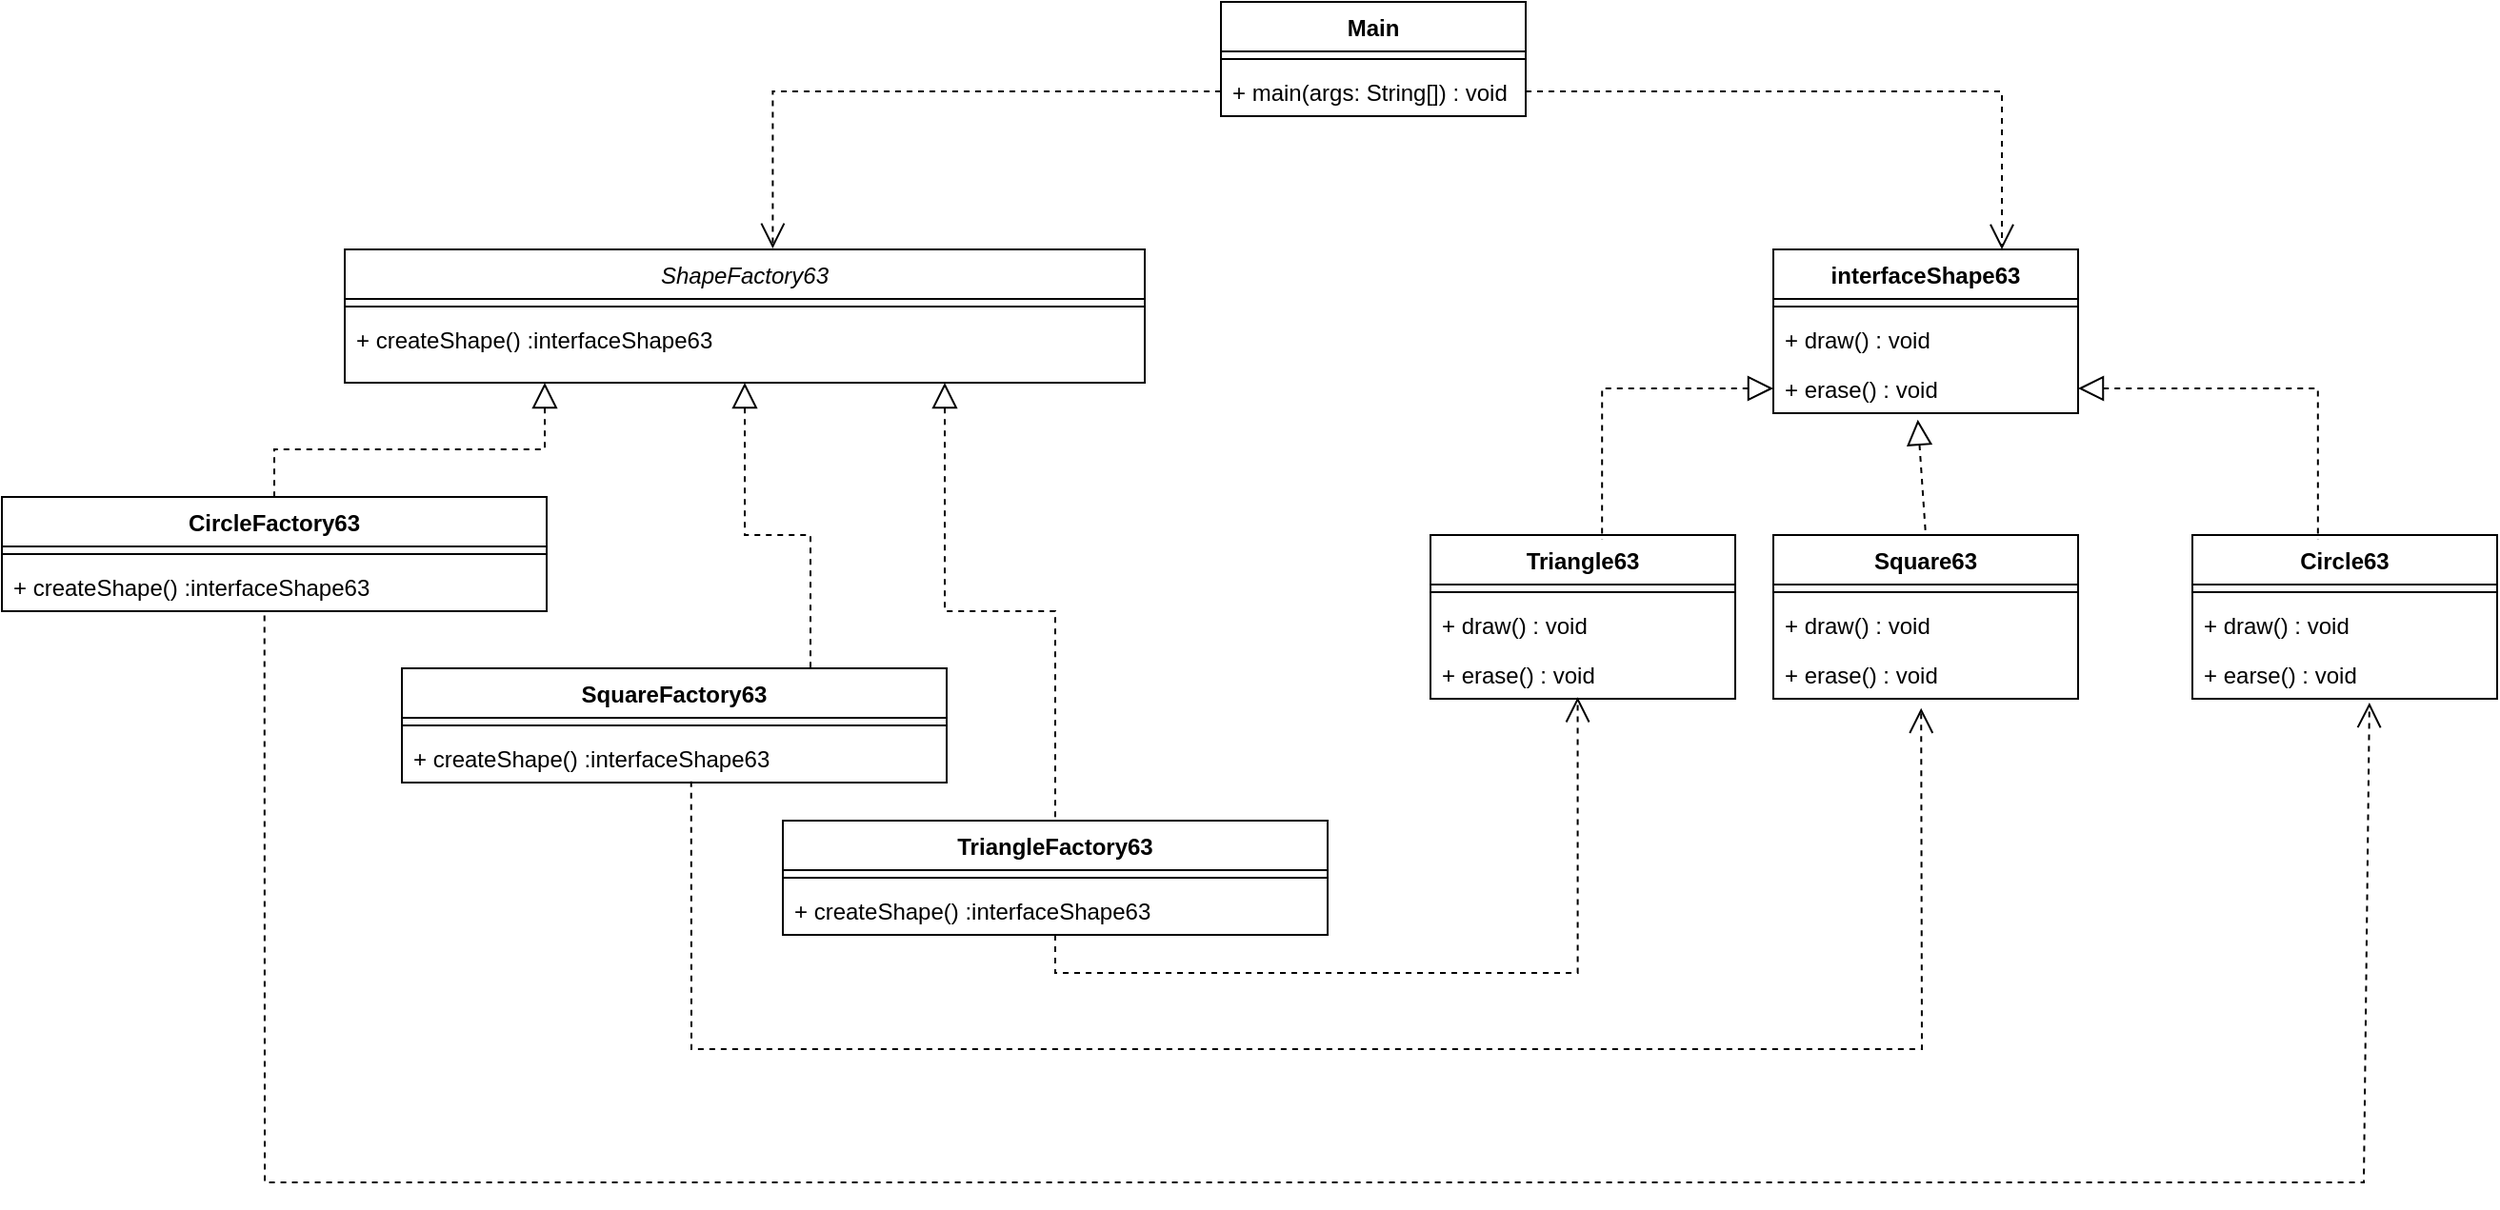 <mxfile version="22.0.4" type="github">
  <diagram name="第 1 页" id="aTlyOCwOD0PLgAW2hjc_">
    <mxGraphModel dx="1574" dy="2218" grid="1" gridSize="10" guides="1" tooltips="1" connect="1" arrows="1" fold="1" page="1" pageScale="1" pageWidth="827" pageHeight="1169" math="0" shadow="0">
      <root>
        <mxCell id="0" />
        <mxCell id="1" parent="0" />
        <mxCell id="cHZLpDIXw8lnNvU6dz6q-45" style="edgeStyle=orthogonalEdgeStyle;rounded=0;orthogonalLoop=1;jettySize=auto;html=1;exitX=0.25;exitY=1;exitDx=0;exitDy=0;startArrow=block;startFill=0;endArrow=none;endFill=0;dashed=1;endSize=11;startSize=11;" edge="1" parent="1" source="cHZLpDIXw8lnNvU6dz6q-1" target="cHZLpDIXw8lnNvU6dz6q-31">
          <mxGeometry relative="1" as="geometry" />
        </mxCell>
        <mxCell id="cHZLpDIXw8lnNvU6dz6q-46" style="edgeStyle=orthogonalEdgeStyle;rounded=0;orthogonalLoop=1;jettySize=auto;html=1;exitX=0.5;exitY=1;exitDx=0;exitDy=0;entryX=0.75;entryY=0;entryDx=0;entryDy=0;startArrow=block;startFill=0;endArrow=none;endFill=0;dashed=1;endSize=11;startSize=11;" edge="1" parent="1" source="cHZLpDIXw8lnNvU6dz6q-1" target="cHZLpDIXw8lnNvU6dz6q-35">
          <mxGeometry relative="1" as="geometry" />
        </mxCell>
        <mxCell id="cHZLpDIXw8lnNvU6dz6q-47" style="edgeStyle=orthogonalEdgeStyle;rounded=0;orthogonalLoop=1;jettySize=auto;html=1;exitX=0.75;exitY=1;exitDx=0;exitDy=0;entryX=0.5;entryY=0;entryDx=0;entryDy=0;startArrow=block;startFill=0;endArrow=none;endFill=0;dashed=1;startSize=11;" edge="1" parent="1" source="cHZLpDIXw8lnNvU6dz6q-1" target="cHZLpDIXw8lnNvU6dz6q-38">
          <mxGeometry relative="1" as="geometry" />
        </mxCell>
        <mxCell id="cHZLpDIXw8lnNvU6dz6q-1" value="ShapeFactory63" style="swimlane;fontStyle=2;align=center;verticalAlign=top;childLayout=stackLayout;horizontal=1;startSize=26;horizontalStack=0;resizeParent=1;resizeLast=0;collapsible=1;marginBottom=0;rounded=0;shadow=0;strokeWidth=1;" vertex="1" parent="1">
          <mxGeometry x="-190" y="30" width="420" height="70" as="geometry">
            <mxRectangle x="230" y="140" width="160" height="26" as="alternateBounds" />
          </mxGeometry>
        </mxCell>
        <mxCell id="cHZLpDIXw8lnNvU6dz6q-2" value="" style="line;html=1;strokeWidth=1;align=left;verticalAlign=middle;spacingTop=-1;spacingLeft=3;spacingRight=3;rotatable=0;labelPosition=right;points=[];portConstraint=eastwest;" vertex="1" parent="cHZLpDIXw8lnNvU6dz6q-1">
          <mxGeometry y="26" width="420" height="8" as="geometry" />
        </mxCell>
        <mxCell id="cHZLpDIXw8lnNvU6dz6q-3" value="+ createShape() :interfaceShape63" style="text;align=left;verticalAlign=top;spacingLeft=4;spacingRight=4;overflow=hidden;rotatable=0;points=[[0,0.5],[1,0.5]];portConstraint=eastwest;" vertex="1" parent="cHZLpDIXw8lnNvU6dz6q-1">
          <mxGeometry y="34" width="420" height="16" as="geometry" />
        </mxCell>
        <mxCell id="cHZLpDIXw8lnNvU6dz6q-4" value="Square63" style="swimlane;fontStyle=1;align=center;verticalAlign=top;childLayout=stackLayout;horizontal=1;startSize=26;horizontalStack=0;resizeParent=1;resizeParentMax=0;resizeLast=0;collapsible=1;marginBottom=0;whiteSpace=wrap;html=1;" vertex="1" parent="1">
          <mxGeometry x="560" y="180" width="160" height="86" as="geometry" />
        </mxCell>
        <mxCell id="cHZLpDIXw8lnNvU6dz6q-5" value="" style="line;strokeWidth=1;fillColor=none;align=left;verticalAlign=middle;spacingTop=-1;spacingLeft=3;spacingRight=3;rotatable=0;labelPosition=right;points=[];portConstraint=eastwest;strokeColor=inherit;" vertex="1" parent="cHZLpDIXw8lnNvU6dz6q-4">
          <mxGeometry y="26" width="160" height="8" as="geometry" />
        </mxCell>
        <mxCell id="cHZLpDIXw8lnNvU6dz6q-6" value="+&amp;nbsp;draw&lt;span style=&quot;background-color: initial;&quot;&gt;() : void&lt;/span&gt;" style="text;strokeColor=none;fillColor=none;align=left;verticalAlign=top;spacingLeft=4;spacingRight=4;overflow=hidden;rotatable=0;points=[[0,0.5],[1,0.5]];portConstraint=eastwest;whiteSpace=wrap;html=1;" vertex="1" parent="cHZLpDIXw8lnNvU6dz6q-4">
          <mxGeometry y="34" width="160" height="26" as="geometry" />
        </mxCell>
        <mxCell id="cHZLpDIXw8lnNvU6dz6q-7" value="+&amp;nbsp;erase&lt;span style=&quot;background-color: initial;&quot;&gt;() : void&lt;/span&gt;" style="text;strokeColor=none;fillColor=none;align=left;verticalAlign=top;spacingLeft=4;spacingRight=4;overflow=hidden;rotatable=0;points=[[0,0.5],[1,0.5]];portConstraint=eastwest;whiteSpace=wrap;html=1;" vertex="1" parent="cHZLpDIXw8lnNvU6dz6q-4">
          <mxGeometry y="60" width="160" height="26" as="geometry" />
        </mxCell>
        <mxCell id="cHZLpDIXw8lnNvU6dz6q-8" value="Triangle63" style="swimlane;fontStyle=1;align=center;verticalAlign=top;childLayout=stackLayout;horizontal=1;startSize=26;horizontalStack=0;resizeParent=1;resizeParentMax=0;resizeLast=0;collapsible=1;marginBottom=0;whiteSpace=wrap;html=1;" vertex="1" parent="1">
          <mxGeometry x="380" y="180" width="160" height="86" as="geometry" />
        </mxCell>
        <mxCell id="cHZLpDIXw8lnNvU6dz6q-9" value="" style="line;strokeWidth=1;fillColor=none;align=left;verticalAlign=middle;spacingTop=-1;spacingLeft=3;spacingRight=3;rotatable=0;labelPosition=right;points=[];portConstraint=eastwest;strokeColor=inherit;" vertex="1" parent="cHZLpDIXw8lnNvU6dz6q-8">
          <mxGeometry y="26" width="160" height="8" as="geometry" />
        </mxCell>
        <mxCell id="cHZLpDIXw8lnNvU6dz6q-10" value="+&amp;nbsp;draw&lt;span style=&quot;background-color: initial;&quot;&gt;() : void&lt;/span&gt;" style="text;strokeColor=none;fillColor=none;align=left;verticalAlign=top;spacingLeft=4;spacingRight=4;overflow=hidden;rotatable=0;points=[[0,0.5],[1,0.5]];portConstraint=eastwest;whiteSpace=wrap;html=1;" vertex="1" parent="cHZLpDIXw8lnNvU6dz6q-8">
          <mxGeometry y="34" width="160" height="26" as="geometry" />
        </mxCell>
        <mxCell id="cHZLpDIXw8lnNvU6dz6q-11" value="+&amp;nbsp;erase&lt;span style=&quot;background-color: initial;&quot;&gt;() : void&lt;/span&gt;" style="text;strokeColor=none;fillColor=none;align=left;verticalAlign=top;spacingLeft=4;spacingRight=4;overflow=hidden;rotatable=0;points=[[0,0.5],[1,0.5]];portConstraint=eastwest;whiteSpace=wrap;html=1;" vertex="1" parent="cHZLpDIXw8lnNvU6dz6q-8">
          <mxGeometry y="60" width="160" height="26" as="geometry" />
        </mxCell>
        <mxCell id="cHZLpDIXw8lnNvU6dz6q-12" value="Main" style="swimlane;fontStyle=1;align=center;verticalAlign=top;childLayout=stackLayout;horizontal=1;startSize=26;horizontalStack=0;resizeParent=1;resizeParentMax=0;resizeLast=0;collapsible=1;marginBottom=0;whiteSpace=wrap;html=1;" vertex="1" parent="1">
          <mxGeometry x="270" y="-100" width="160" height="60" as="geometry" />
        </mxCell>
        <mxCell id="cHZLpDIXw8lnNvU6dz6q-13" value="" style="line;strokeWidth=1;fillColor=none;align=left;verticalAlign=middle;spacingTop=-1;spacingLeft=3;spacingRight=3;rotatable=0;labelPosition=right;points=[];portConstraint=eastwest;strokeColor=inherit;" vertex="1" parent="cHZLpDIXw8lnNvU6dz6q-12">
          <mxGeometry y="26" width="160" height="8" as="geometry" />
        </mxCell>
        <mxCell id="cHZLpDIXw8lnNvU6dz6q-14" value="+ main(args: String[]) : void" style="text;strokeColor=none;fillColor=none;align=left;verticalAlign=top;spacingLeft=4;spacingRight=4;overflow=hidden;rotatable=0;points=[[0,0.5],[1,0.5]];portConstraint=eastwest;whiteSpace=wrap;html=1;" vertex="1" parent="cHZLpDIXw8lnNvU6dz6q-12">
          <mxGeometry y="34" width="160" height="26" as="geometry" />
        </mxCell>
        <mxCell id="cHZLpDIXw8lnNvU6dz6q-19" value="Circle63" style="swimlane;fontStyle=1;align=center;verticalAlign=top;childLayout=stackLayout;horizontal=1;startSize=26;horizontalStack=0;resizeParent=1;resizeParentMax=0;resizeLast=0;collapsible=1;marginBottom=0;whiteSpace=wrap;html=1;" vertex="1" parent="1">
          <mxGeometry x="780" y="180" width="160" height="86" as="geometry" />
        </mxCell>
        <mxCell id="cHZLpDIXw8lnNvU6dz6q-20" value="" style="line;strokeWidth=1;fillColor=none;align=left;verticalAlign=middle;spacingTop=-1;spacingLeft=3;spacingRight=3;rotatable=0;labelPosition=right;points=[];portConstraint=eastwest;strokeColor=inherit;" vertex="1" parent="cHZLpDIXw8lnNvU6dz6q-19">
          <mxGeometry y="26" width="160" height="8" as="geometry" />
        </mxCell>
        <mxCell id="cHZLpDIXw8lnNvU6dz6q-21" value="+&amp;nbsp;draw&lt;span style=&quot;background-color: initial;&quot;&gt;() : void&lt;/span&gt;" style="text;strokeColor=none;fillColor=none;align=left;verticalAlign=top;spacingLeft=4;spacingRight=4;overflow=hidden;rotatable=0;points=[[0,0.5],[1,0.5]];portConstraint=eastwest;whiteSpace=wrap;html=1;" vertex="1" parent="cHZLpDIXw8lnNvU6dz6q-19">
          <mxGeometry y="34" width="160" height="26" as="geometry" />
        </mxCell>
        <mxCell id="cHZLpDIXw8lnNvU6dz6q-22" value="+ earse() : void" style="text;strokeColor=none;fillColor=none;align=left;verticalAlign=top;spacingLeft=4;spacingRight=4;overflow=hidden;rotatable=0;points=[[0,0.5],[1,0.5]];portConstraint=eastwest;whiteSpace=wrap;html=1;" vertex="1" parent="cHZLpDIXw8lnNvU6dz6q-19">
          <mxGeometry y="60" width="160" height="26" as="geometry" />
        </mxCell>
        <mxCell id="cHZLpDIXw8lnNvU6dz6q-26" value="interfaceShape63" style="swimlane;fontStyle=1;align=center;verticalAlign=top;childLayout=stackLayout;horizontal=1;startSize=26;horizontalStack=0;resizeParent=1;resizeParentMax=0;resizeLast=0;collapsible=1;marginBottom=0;whiteSpace=wrap;html=1;" vertex="1" parent="1">
          <mxGeometry x="560" y="30" width="160" height="86" as="geometry" />
        </mxCell>
        <mxCell id="cHZLpDIXw8lnNvU6dz6q-27" value="" style="line;strokeWidth=1;fillColor=none;align=left;verticalAlign=middle;spacingTop=-1;spacingLeft=3;spacingRight=3;rotatable=0;labelPosition=right;points=[];portConstraint=eastwest;strokeColor=inherit;" vertex="1" parent="cHZLpDIXw8lnNvU6dz6q-26">
          <mxGeometry y="26" width="160" height="8" as="geometry" />
        </mxCell>
        <mxCell id="cHZLpDIXw8lnNvU6dz6q-28" value="+&amp;nbsp;draw&lt;span style=&quot;background-color: initial;&quot;&gt;() : void&lt;/span&gt;" style="text;strokeColor=none;fillColor=none;align=left;verticalAlign=top;spacingLeft=4;spacingRight=4;overflow=hidden;rotatable=0;points=[[0,0.5],[1,0.5]];portConstraint=eastwest;whiteSpace=wrap;html=1;" vertex="1" parent="cHZLpDIXw8lnNvU6dz6q-26">
          <mxGeometry y="34" width="160" height="26" as="geometry" />
        </mxCell>
        <mxCell id="cHZLpDIXw8lnNvU6dz6q-29" value="+&amp;nbsp;erase&lt;span style=&quot;background-color: initial;&quot;&gt;() : void&lt;/span&gt;" style="text;strokeColor=none;fillColor=none;align=left;verticalAlign=top;spacingLeft=4;spacingRight=4;overflow=hidden;rotatable=0;points=[[0,0.5],[1,0.5]];portConstraint=eastwest;whiteSpace=wrap;html=1;" vertex="1" parent="cHZLpDIXw8lnNvU6dz6q-26">
          <mxGeometry y="60" width="160" height="26" as="geometry" />
        </mxCell>
        <mxCell id="cHZLpDIXw8lnNvU6dz6q-31" value="CircleFactory63" style="swimlane;fontStyle=1;align=center;verticalAlign=top;childLayout=stackLayout;horizontal=1;startSize=26;horizontalStack=0;resizeParent=1;resizeParentMax=0;resizeLast=0;collapsible=1;marginBottom=0;whiteSpace=wrap;html=1;" vertex="1" parent="1">
          <mxGeometry x="-370" y="160" width="286" height="60" as="geometry" />
        </mxCell>
        <mxCell id="cHZLpDIXw8lnNvU6dz6q-33" value="" style="line;strokeWidth=1;fillColor=none;align=left;verticalAlign=middle;spacingTop=-1;spacingLeft=3;spacingRight=3;rotatable=0;labelPosition=right;points=[];portConstraint=eastwest;strokeColor=inherit;" vertex="1" parent="cHZLpDIXw8lnNvU6dz6q-31">
          <mxGeometry y="26" width="286" height="8" as="geometry" />
        </mxCell>
        <mxCell id="cHZLpDIXw8lnNvU6dz6q-34" value="+ createShape() :interfaceShape63" style="text;strokeColor=none;fillColor=none;align=left;verticalAlign=top;spacingLeft=4;spacingRight=4;overflow=hidden;rotatable=0;points=[[0,0.5],[1,0.5]];portConstraint=eastwest;whiteSpace=wrap;html=1;" vertex="1" parent="cHZLpDIXw8lnNvU6dz6q-31">
          <mxGeometry y="34" width="286" height="26" as="geometry" />
        </mxCell>
        <mxCell id="cHZLpDIXw8lnNvU6dz6q-35" value="SquareFactory63" style="swimlane;fontStyle=1;align=center;verticalAlign=top;childLayout=stackLayout;horizontal=1;startSize=26;horizontalStack=0;resizeParent=1;resizeParentMax=0;resizeLast=0;collapsible=1;marginBottom=0;whiteSpace=wrap;html=1;" vertex="1" parent="1">
          <mxGeometry x="-160" y="250" width="286" height="60" as="geometry" />
        </mxCell>
        <mxCell id="cHZLpDIXw8lnNvU6dz6q-36" value="" style="line;strokeWidth=1;fillColor=none;align=left;verticalAlign=middle;spacingTop=-1;spacingLeft=3;spacingRight=3;rotatable=0;labelPosition=right;points=[];portConstraint=eastwest;strokeColor=inherit;" vertex="1" parent="cHZLpDIXw8lnNvU6dz6q-35">
          <mxGeometry y="26" width="286" height="8" as="geometry" />
        </mxCell>
        <mxCell id="cHZLpDIXw8lnNvU6dz6q-37" value="+ createShape() :interfaceShape63" style="text;strokeColor=none;fillColor=none;align=left;verticalAlign=top;spacingLeft=4;spacingRight=4;overflow=hidden;rotatable=0;points=[[0,0.5],[1,0.5]];portConstraint=eastwest;whiteSpace=wrap;html=1;" vertex="1" parent="cHZLpDIXw8lnNvU6dz6q-35">
          <mxGeometry y="34" width="286" height="26" as="geometry" />
        </mxCell>
        <mxCell id="cHZLpDIXw8lnNvU6dz6q-51" style="edgeStyle=orthogonalEdgeStyle;rounded=0;orthogonalLoop=1;jettySize=auto;html=1;exitX=0.5;exitY=1;exitDx=0;exitDy=0;entryX=0.483;entryY=0.967;entryDx=0;entryDy=0;entryPerimeter=0;endSize=11;endArrow=open;endFill=0;dashed=1;" edge="1" parent="1" source="cHZLpDIXw8lnNvU6dz6q-38" target="cHZLpDIXw8lnNvU6dz6q-11">
          <mxGeometry relative="1" as="geometry">
            <mxPoint x="450" y="370.0" as="targetPoint" />
          </mxGeometry>
        </mxCell>
        <mxCell id="cHZLpDIXw8lnNvU6dz6q-38" value="TriangleFactory63" style="swimlane;fontStyle=1;align=center;verticalAlign=top;childLayout=stackLayout;horizontal=1;startSize=26;horizontalStack=0;resizeParent=1;resizeParentMax=0;resizeLast=0;collapsible=1;marginBottom=0;whiteSpace=wrap;html=1;" vertex="1" parent="1">
          <mxGeometry x="40" y="330" width="286" height="60" as="geometry" />
        </mxCell>
        <mxCell id="cHZLpDIXw8lnNvU6dz6q-39" value="" style="line;strokeWidth=1;fillColor=none;align=left;verticalAlign=middle;spacingTop=-1;spacingLeft=3;spacingRight=3;rotatable=0;labelPosition=right;points=[];portConstraint=eastwest;strokeColor=inherit;" vertex="1" parent="cHZLpDIXw8lnNvU6dz6q-38">
          <mxGeometry y="26" width="286" height="8" as="geometry" />
        </mxCell>
        <mxCell id="cHZLpDIXw8lnNvU6dz6q-40" value="+ createShape() :interfaceShape63" style="text;strokeColor=none;fillColor=none;align=left;verticalAlign=top;spacingLeft=4;spacingRight=4;overflow=hidden;rotatable=0;points=[[0,0.5],[1,0.5]];portConstraint=eastwest;whiteSpace=wrap;html=1;" vertex="1" parent="cHZLpDIXw8lnNvU6dz6q-38">
          <mxGeometry y="34" width="286" height="26" as="geometry" />
        </mxCell>
        <mxCell id="cHZLpDIXw8lnNvU6dz6q-43" style="edgeStyle=orthogonalEdgeStyle;rounded=0;orthogonalLoop=1;jettySize=auto;html=1;exitX=1;exitY=0.5;exitDx=0;exitDy=0;entryX=0.75;entryY=0;entryDx=0;entryDy=0;dashed=1;endArrow=open;endFill=0;jumpSize=6;endSize=11;" edge="1" parent="1" source="cHZLpDIXw8lnNvU6dz6q-14" target="cHZLpDIXw8lnNvU6dz6q-26">
          <mxGeometry relative="1" as="geometry" />
        </mxCell>
        <mxCell id="cHZLpDIXw8lnNvU6dz6q-44" style="edgeStyle=orthogonalEdgeStyle;rounded=0;orthogonalLoop=1;jettySize=auto;html=1;exitX=0;exitY=0.5;exitDx=0;exitDy=0;entryX=0.535;entryY=-0.008;entryDx=0;entryDy=0;entryPerimeter=0;dashed=1;endSize=11;endArrow=open;endFill=0;" edge="1" parent="1" source="cHZLpDIXw8lnNvU6dz6q-14" target="cHZLpDIXw8lnNvU6dz6q-1">
          <mxGeometry relative="1" as="geometry" />
        </mxCell>
        <mxCell id="cHZLpDIXw8lnNvU6dz6q-49" style="edgeStyle=orthogonalEdgeStyle;rounded=0;orthogonalLoop=1;jettySize=auto;html=1;exitX=1;exitY=0.5;exitDx=0;exitDy=0;entryX=0.412;entryY=0.027;entryDx=0;entryDy=0;entryPerimeter=0;endArrow=none;endFill=0;startArrow=block;startFill=0;startSize=11;dashed=1;" edge="1" parent="1" source="cHZLpDIXw8lnNvU6dz6q-29" target="cHZLpDIXw8lnNvU6dz6q-19">
          <mxGeometry relative="1" as="geometry" />
        </mxCell>
        <mxCell id="cHZLpDIXw8lnNvU6dz6q-50" value="" style="endArrow=none;html=1;rounded=0;exitX=0.474;exitY=1.132;exitDx=0;exitDy=0;exitPerimeter=0;entryX=0.5;entryY=0;entryDx=0;entryDy=0;endFill=0;startArrow=block;startFill=0;startSize=11;dashed=1;" edge="1" parent="1" source="cHZLpDIXw8lnNvU6dz6q-29" target="cHZLpDIXw8lnNvU6dz6q-4">
          <mxGeometry width="50" height="50" relative="1" as="geometry">
            <mxPoint x="190" y="290" as="sourcePoint" />
            <mxPoint x="240" y="240" as="targetPoint" />
          </mxGeometry>
        </mxCell>
        <mxCell id="cHZLpDIXw8lnNvU6dz6q-52" style="edgeStyle=orthogonalEdgeStyle;rounded=0;orthogonalLoop=1;jettySize=auto;html=1;exitX=0;exitY=0.5;exitDx=0;exitDy=0;entryX=0.563;entryY=0.027;entryDx=0;entryDy=0;entryPerimeter=0;endArrow=none;endFill=0;startArrow=block;startFill=0;startSize=11;dashed=1;" edge="1" parent="1" source="cHZLpDIXw8lnNvU6dz6q-29" target="cHZLpDIXw8lnNvU6dz6q-8">
          <mxGeometry relative="1" as="geometry" />
        </mxCell>
        <mxCell id="cHZLpDIXw8lnNvU6dz6q-53" value="" style="endArrow=open;html=1;rounded=0;exitX=0.531;exitY=0.978;exitDx=0;exitDy=0;exitPerimeter=0;entryX=0.485;entryY=1.187;entryDx=0;entryDy=0;entryPerimeter=0;dashed=1;endFill=0;endSize=11;" edge="1" parent="1" source="cHZLpDIXw8lnNvU6dz6q-37" target="cHZLpDIXw8lnNvU6dz6q-7">
          <mxGeometry width="50" height="50" relative="1" as="geometry">
            <mxPoint x="250" y="290" as="sourcePoint" />
            <mxPoint x="300" y="240" as="targetPoint" />
            <Array as="points">
              <mxPoint x="-8" y="450" />
              <mxPoint x="638" y="450" />
            </Array>
          </mxGeometry>
        </mxCell>
        <mxCell id="cHZLpDIXw8lnNvU6dz6q-55" value="" style="endArrow=open;html=1;rounded=0;exitX=0.482;exitY=1.088;exitDx=0;exitDy=0;exitPerimeter=0;entryX=0.581;entryY=1.077;entryDx=0;entryDy=0;entryPerimeter=0;dashed=1;endFill=0;endSize=11;" edge="1" parent="1" source="cHZLpDIXw8lnNvU6dz6q-34" target="cHZLpDIXw8lnNvU6dz6q-22">
          <mxGeometry width="50" height="50" relative="1" as="geometry">
            <mxPoint x="10" y="290" as="sourcePoint" />
            <mxPoint x="60" y="240" as="targetPoint" />
            <Array as="points">
              <mxPoint x="-232" y="520" />
              <mxPoint x="870" y="520" />
            </Array>
          </mxGeometry>
        </mxCell>
      </root>
    </mxGraphModel>
  </diagram>
</mxfile>
